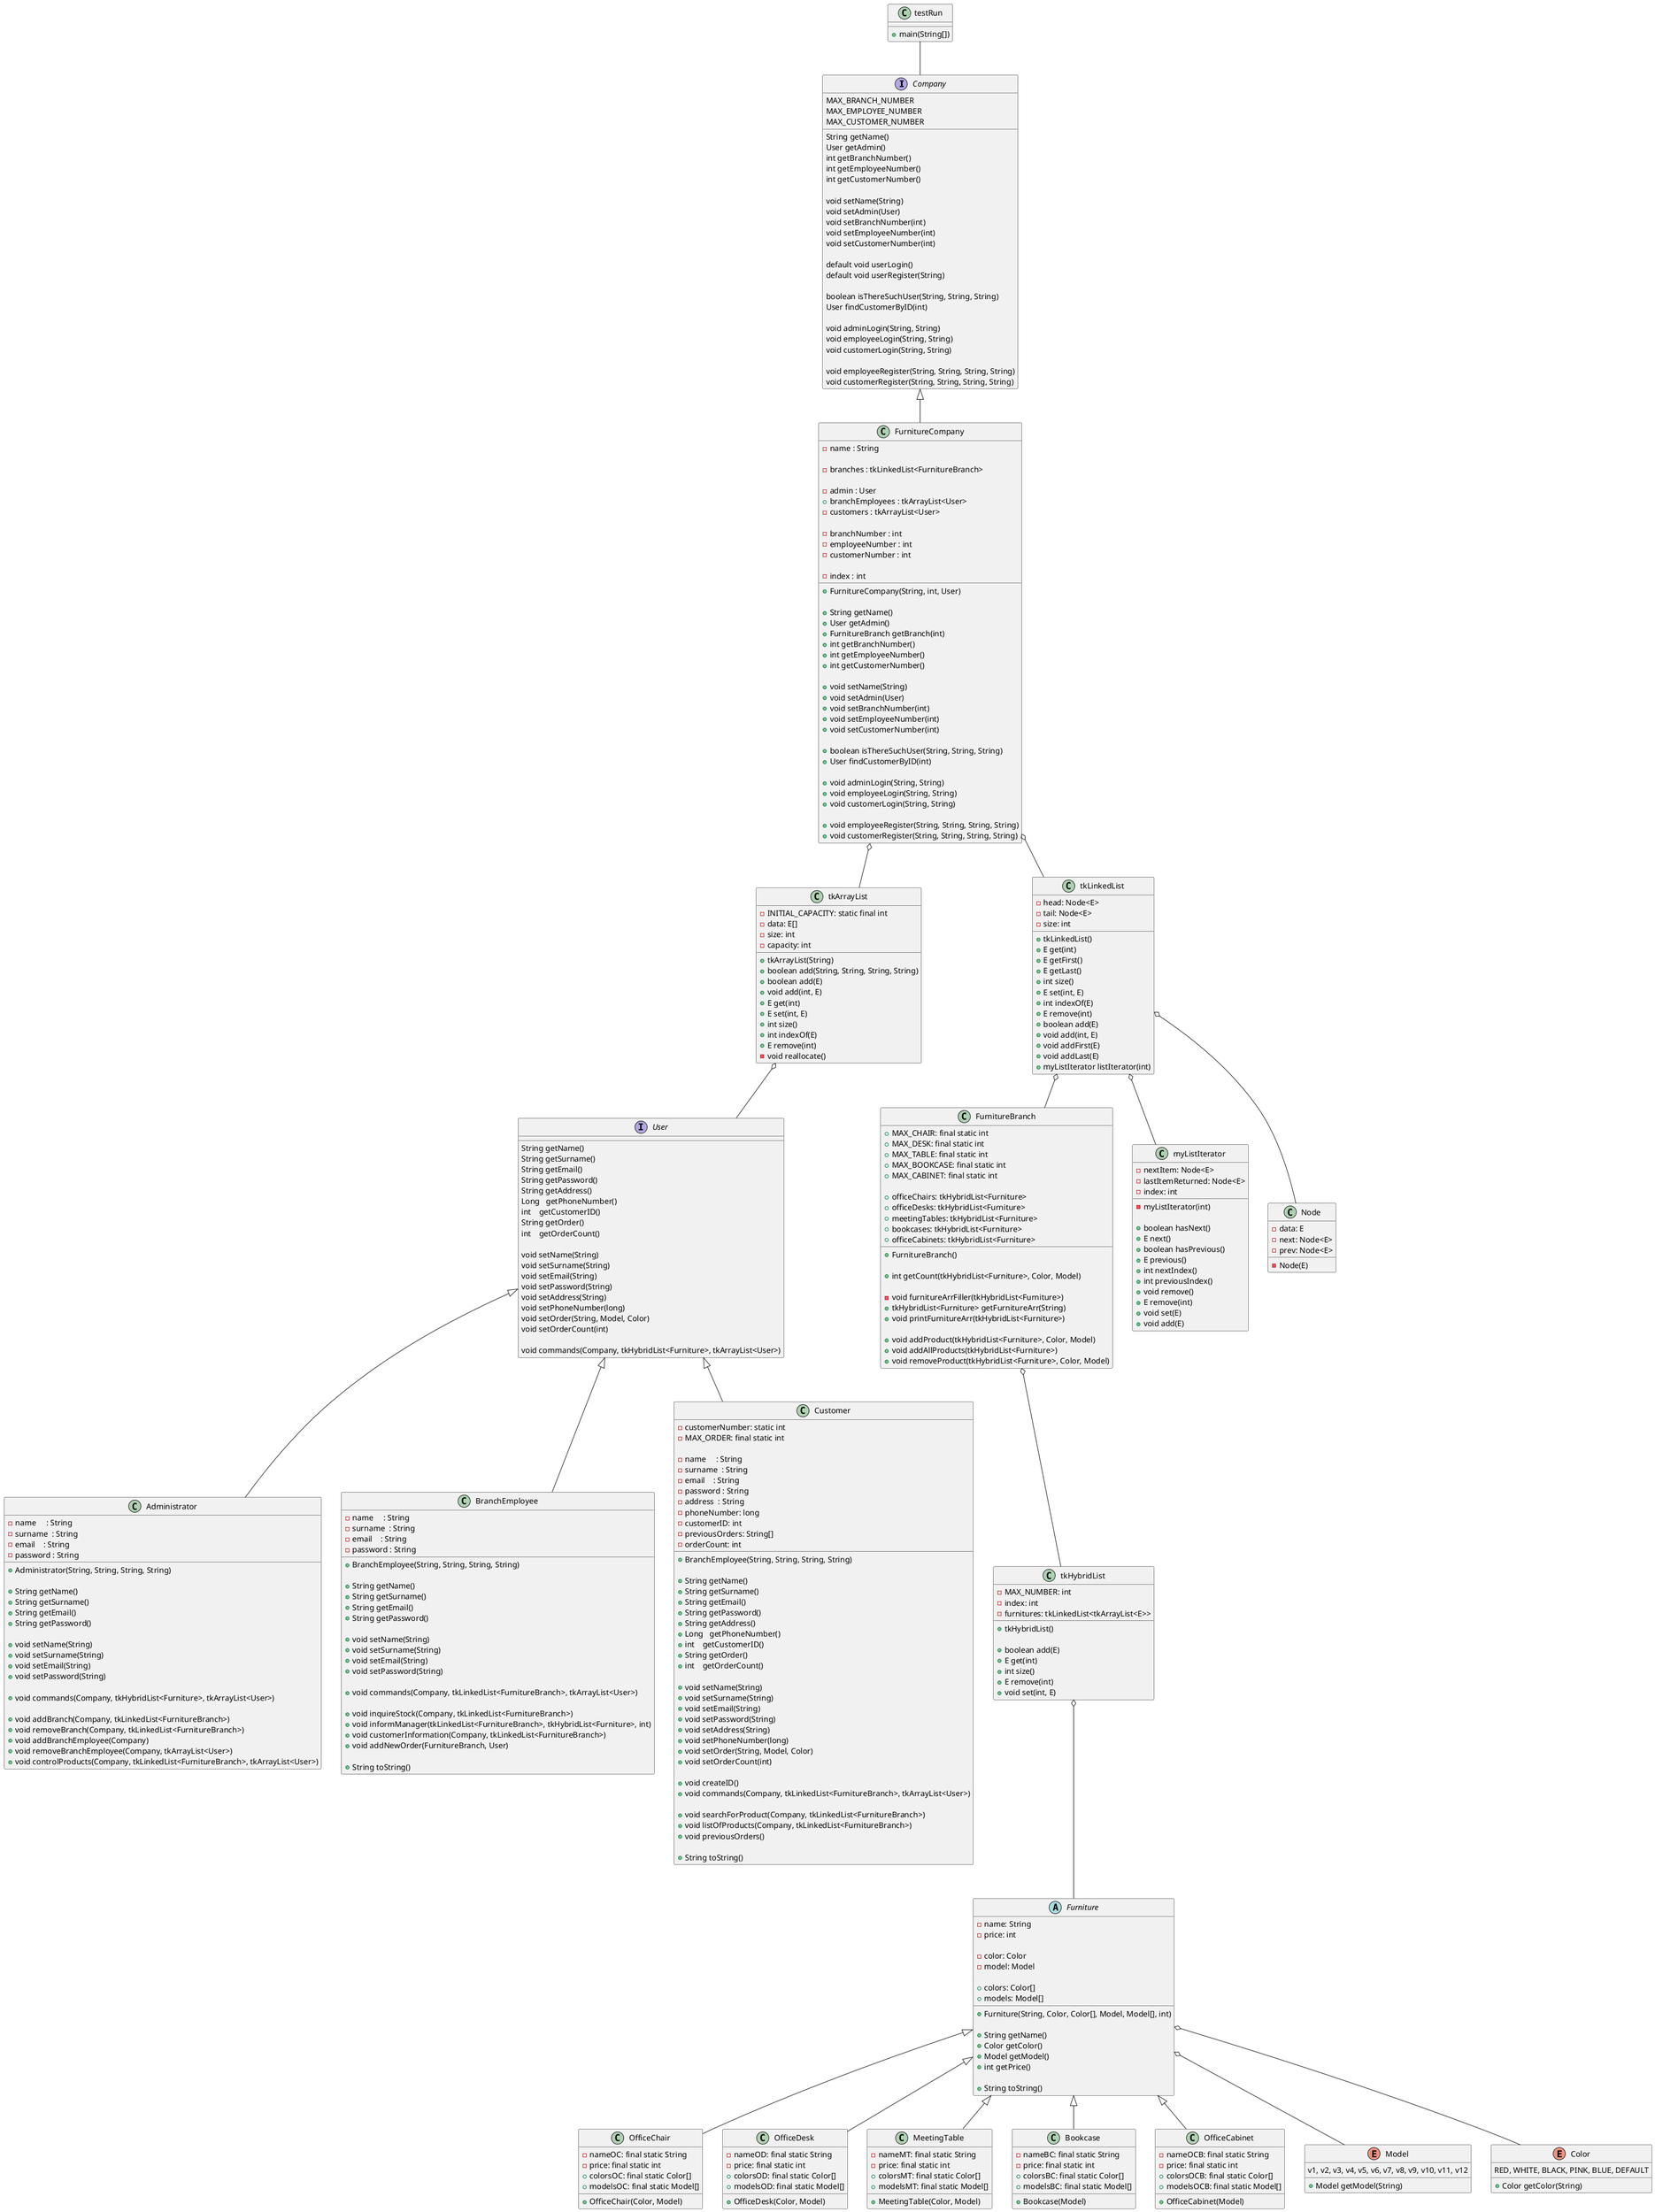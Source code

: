 @startuml
'https://plantuml.com/class-diagram


'Company'
interface Company {
    MAX_BRANCH_NUMBER
    MAX_EMPLOYEE_NUMBER
    MAX_CUSTOMER_NUMBER

    String getName()
    User getAdmin()
    int getBranchNumber()
    int getEmployeeNumber()
    int getCustomerNumber()

    void setName(String)
    void setAdmin(User)
    void setBranchNumber(int)
    void setEmployeeNumber(int)
    void setCustomerNumber(int)

    default void userLogin()
    default void userRegister(String)

    boolean isThereSuchUser(String, String, String)
    User findCustomerByID(int)

    void adminLogin(String, String)
    void employeeLogin(String, String)
    void customerLogin(String, String)

    void employeeRegister(String, String, String, String)
    void customerRegister(String, String, String, String)
}

class FurnitureCompany {
    - name : String

    - branches : tkLinkedList<FurnitureBranch>

    - admin : User
    + branchEmployees : tkArrayList<User>
    - customers : tkArrayList<User>

    - branchNumber : int
    - employeeNumber : int
    - customerNumber : int

    - index : int

    + FurnitureCompany(String, int, User)

    + String getName()
    + User getAdmin()
    + FurnitureBranch getBranch(int)
    + int getBranchNumber()
    + int getEmployeeNumber()
    + int getCustomerNumber()

    + void setName(String)
    + void setAdmin(User)
    + void setBranchNumber(int)
    + void setEmployeeNumber(int)
    + void setCustomerNumber(int)

    + boolean isThereSuchUser(String, String, String)
    + User findCustomerByID(int)

    + void adminLogin(String, String)
    + void employeeLogin(String, String)
    + void customerLogin(String, String)

    + void employeeRegister(String, String, String, String)
    + void customerRegister(String, String, String, String)
}
class FurnitureBranch {
    + MAX_CHAIR: final static int
    + MAX_DESK: final static int
    + MAX_TABLE: final static int
    + MAX_BOOKCASE: final static int
    + MAX_CABINET: final static int

    + officeChairs: tkHybridList<Furniture>
    + officeDesks: tkHybridList<Furniture>
    + meetingTables: tkHybridList<Furniture>
    + bookcases: tkHybridList<Furniture>
    + officeCabinets: tkHybridList<Furniture>

    + FurnitureBranch()

    + int getCount(tkHybridList<Furniture>, Color, Model)

    - void furnitureArrFiller(tkHybridList<Furniture>)
    + tkHybridList<Furniture> getFurnitureArr(String)
    + void printFurnitureArr(tkHybridList<Furniture>)

    + void addProduct(tkHybridList<Furniture>, Color, Model)
    + void addAllProducts(tkHybridList<Furniture>)
    + void removeProduct(tkHybridList<Furniture>, Color, Model)
}


'User'
interface User {
    String getName()
    String getSurname()
    String getEmail()
    String getPassword()
    String getAddress()
    Long   getPhoneNumber()
    int    getCustomerID()
    String getOrder()
    int    getOrderCount()

    void setName(String)
    void setSurname(String)
    void setEmail(String)
    void setPassword(String)
    void setAddress(String)
    void setPhoneNumber(long)
    void setOrder(String, Model, Color)
    void setOrderCount(int)

    void commands(Company, tkHybridList<Furniture>, tkArrayList<User>)
}

class Administrator {
    - name     : String
    - surname  : String
    - email    : String
    - password : String

    + Administrator(String, String, String, String)

    + String getName()
    + String getSurname()
    + String getEmail()
    + String getPassword()

    + void setName(String)
    + void setSurname(String)
    + void setEmail(String)
    + void setPassword(String)

    + void commands(Company, tkHybridList<Furniture>, tkArrayList<User>)

    + void addBranch(Company, tkLinkedList<FurnitureBranch>)
    + void removeBranch(Company, tkLinkedList<FurnitureBranch>)
    + void addBranchEmployee(Company)
    + void removeBranchEmployee(Company, tkArrayList<User>)
    + void controlProducts(Company, tkLinkedList<FurnitureBranch>, tkArrayList<User>)
}

class BranchEmployee {
    - name     : String
    - surname  : String
    - email    : String
    - password : String

    + BranchEmployee(String, String, String, String)

    + String getName()
    + String getSurname()
    + String getEmail()
    + String getPassword()

    + void setName(String)
    + void setSurname(String)
    + void setEmail(String)
    + void setPassword(String)

    + void commands(Company, tkLinkedList<FurnitureBranch>, tkArrayList<User>)

    + void inquireStock(Company, tkLinkedList<FurnitureBranch>)
    + void informManager(tkLinkedList<FurnitureBranch>, tkHybridList<Furniture>, int)
    + void customerInformation(Company, tkLinkedList<FurnitureBranch>)
    + void addNewOrder(FurnitureBranch, User)

    + String toString()
}

class Customer {
    - customerNumber: static int
    - MAX_ORDER: final static int

    - name     : String
    - surname  : String
    - email    : String
    - password : String
    - address  : String
    - phoneNumber: long
    - customerID: int
    - previousOrders: String[]
    - orderCount: int

    + BranchEmployee(String, String, String, String)

    + String getName()
    + String getSurname()
    + String getEmail()
    + String getPassword()
    + String getAddress()
    + Long   getPhoneNumber()
    + int    getCustomerID()
    + String getOrder()
    + int    getOrderCount()

    + void setName(String)
    + void setSurname(String)
    + void setEmail(String)
    + void setPassword(String)
    + void setAddress(String)
    + void setPhoneNumber(long)
    + void setOrder(String, Model, Color)
    + void setOrderCount(int)

    + void createID()


    + void commands(Company, tkLinkedList<FurnitureBranch>, tkArrayList<User>)

    + void searchForProduct(Company, tkLinkedList<FurnitureBranch>)
    + void listOfProducts(Company, tkLinkedList<FurnitureBranch>)
    + void previousOrders()

    + String toString()
}


'Furniture'
abstract class Furniture {
    - name: String
    - price: int

    - color: Color
    - model: Model

    + colors: Color[]
    + models: Model[]

    + Furniture(String, Color, Color[], Model, Model[], int)

    + String getName()
    + Color getColor()
    + Model getModel()
    + int getPrice()

    + String toString()
}

class OfficeChair {
    - nameOC: final static String
    - price: final static int
    + colorsOC: final static Color[]
    + modelsOC: final static Model[]

    + OfficeChair(Color, Model)
}

class OfficeDesk {
    - nameOD: final static String
    - price: final static int
    + colorsOD: final static Color[]
    + modelsOD: final static Model[]

    + OfficeDesk(Color, Model)
}
class MeetingTable {
    - nameMT: final static String
    - price: final static int
    + colorsMT: final static Color[]
    + modelsMT: final static Model[]

    + MeetingTable(Color, Model)
}
class Bookcase {
    - nameBC: final static String
    - price: final static int
    + colorsBC: final static Color[]
    + modelsBC: final static Model[]

    + Bookcase(Model)
}
class OfficeCabinet {
    - nameOCB: final static String
    - price: final static int
    + colorsOCB: final static Color[]
    + modelsOCB: final static Model[]

    + OfficeCabinet(Model)
}

class tkArrayList {
    - INITIAL_CAPACITY: static final int
    - data: E[]
    - size: int
    - capacity: int

    + tkArrayList(String)
    + boolean add(String, String, String, String)
    + boolean add(E)
    + void add(int, E)
    + E get(int)
    + E set(int, E)
    + int size()
    + int indexOf(E)
    + E remove(int)
    - void reallocate()
}

class tkLinkedList {
    - head: Node<E>
    - tail: Node<E>
    - size: int

    + tkLinkedList()
    + E get(int)
    + E getFirst()
    + E getLast()
    + int size()
    + E set(int, E)
    + int indexOf(E)
    + E remove(int)
    + boolean add(E)
    + void add(int, E)
    + void addFirst(E)
    + void addLast(E)
    + myListIterator listIterator(int)

}

class tkHybridList {
    - MAX_NUMBER: int
    - index: int
    - furnitures: tkLinkedList<tkArrayList<E>>

    + tkHybridList()

    + boolean add(E)
    + E get(int)
    + int size()
    + E remove(int)
    + void set(int, E)
}

class myListIterator {
    - nextItem: Node<E>
    - lastItemReturned: Node<E>
    - index: int

    - myListIterator(int)

    + boolean hasNext()
    + E next()
    + boolean hasPrevious()
    + E previous()
    + int nextIndex()
    + int previousIndex()
    + void remove()
    + E remove(int)
    + void set(E)
    + void add(E)
}

class Node {
    - data: E
    - next: Node<E>
    - prev: Node<E>

    - Node(E)
}


'Enum'
enum Model {
    v1, v2, v3, v4, v5, v6, v7, v8, v9, v10, v11, v12

    + Model getModel(String)
}
enum Color {
    RED, WHITE, BLACK, PINK, BLUE, DEFAULT

    + Color getColor(String)
}


'Test'
class testRun {
    + main(String[])
}


'Connections'

'Company'
Company <|-- FurnitureCompany

FurnitureCompany o-- tkArrayList
FurnitureCompany o-- tkLinkedList

FurnitureBranch o-- tkHybridList

'User'
User <|-- Administrator
User <|-- BranchEmployee
User <|-- Customer

'Furniture'
Furniture <|-- OfficeChair
Furniture <|-- OfficeDesk
Furniture <|-- MeetingTable
Furniture <|-- Bookcase
Furniture <|-- OfficeCabinet

'enum'
Furniture o-- Model
Furniture o-- Color

'tkArrayList'
tkArrayList o-- User

'tkLinkedList'
tkLinkedList o-- Node
tkLinkedList o-- myListIterator
tkLinkedList o-- FurnitureBranch

'tkHybridList'
tkHybridList o-- Furniture

'Test'
testRun -- Company

@enduml